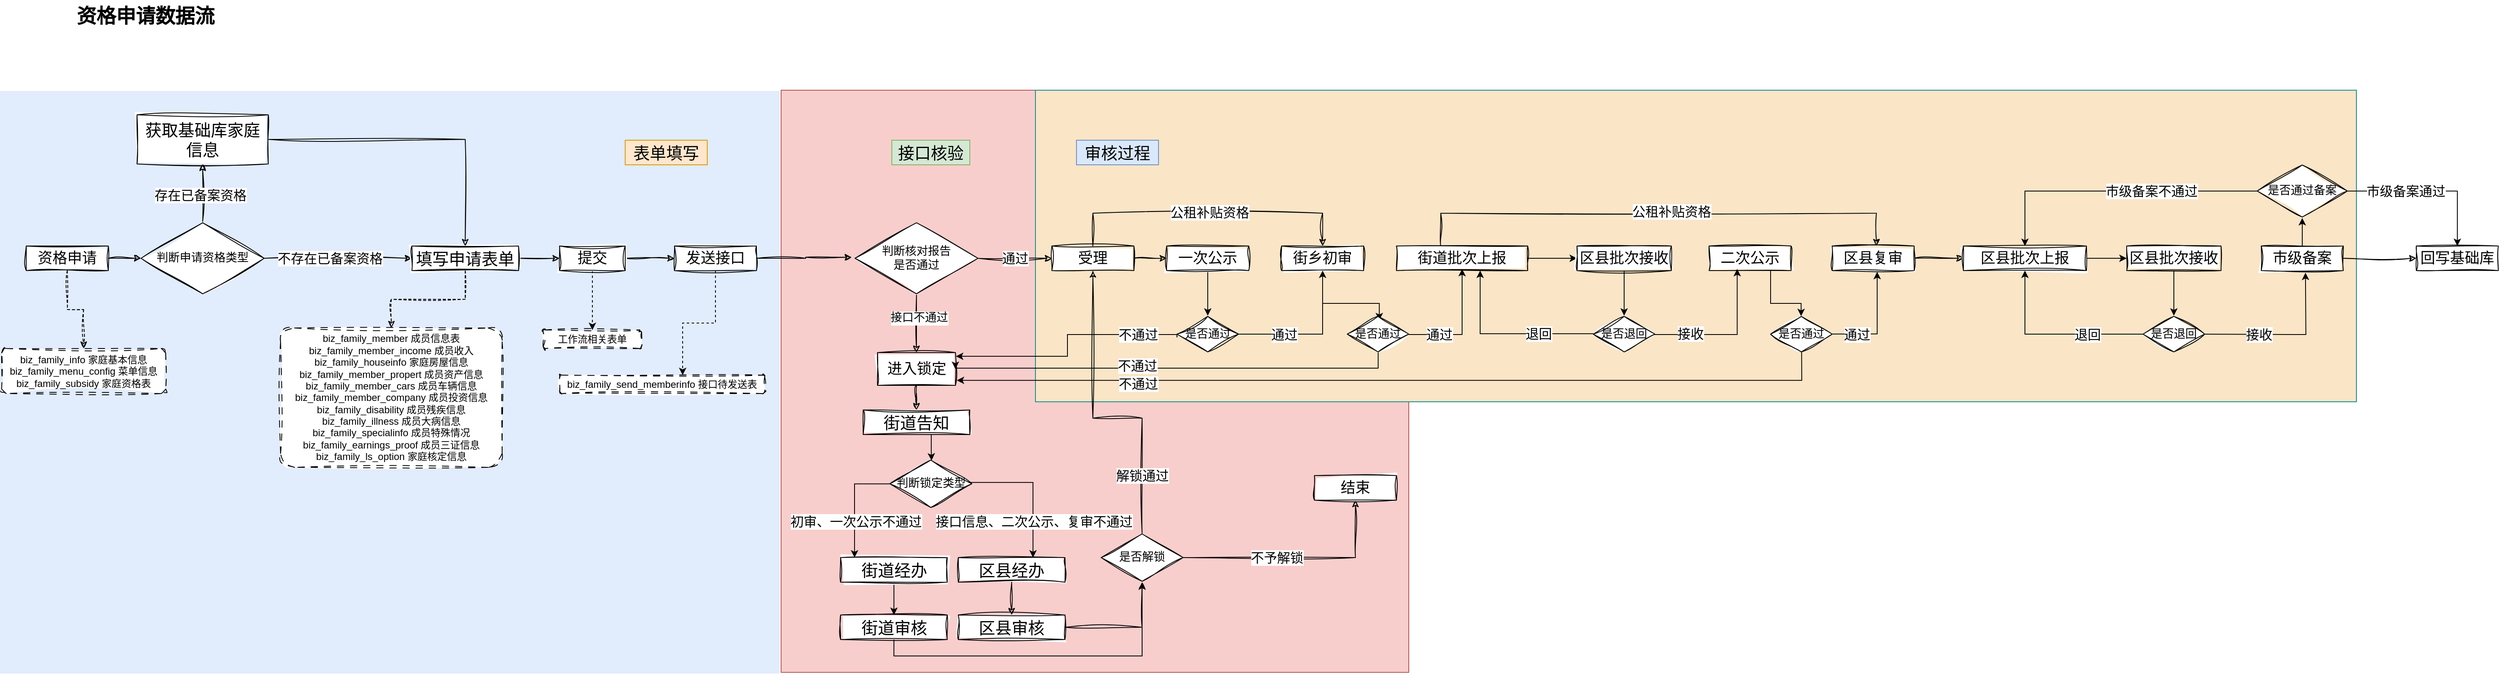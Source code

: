 <mxfile version="21.6.6" type="github">
  <diagram name="第 1 页" id="L3xyPryuT6cQ3fmTiVPL">
    <mxGraphModel dx="2493" dy="1006" grid="1" gridSize="10" guides="1" tooltips="1" connect="1" arrows="1" fold="1" page="1" pageScale="1" pageWidth="850" pageHeight="1100" math="0" shadow="0">
      <root>
        <mxCell id="0" />
        <mxCell id="1" parent="0" />
        <mxCell id="yCfuCtmDYK_FV-YPYzmW-62" value="" style="rounded=0;whiteSpace=wrap;html=1;strokeColor=#b85450;fillColor=#f8cecc;" parent="1" vertex="1">
          <mxGeometry x="600" y="160" width="765" height="710" as="geometry" />
        </mxCell>
        <mxCell id="yCfuCtmDYK_FV-YPYzmW-61" value="" style="rounded=0;whiteSpace=wrap;html=1;strokeColor=#0F8B8D;fontColor=#143642;fillColor=#FAE5C7;" parent="1" vertex="1">
          <mxGeometry x="910" y="160" width="1610" height="380" as="geometry" />
        </mxCell>
        <mxCell id="yCfuCtmDYK_FV-YPYzmW-57" value="" style="rounded=0;whiteSpace=wrap;html=1;dashed=1;opacity=80;fillColor=#dae8fc;strokeColor=#6c8ebf;fillStyle=auto;gradientColor=none;align=left;fontSize=16;strokeWidth=0;" parent="1" vertex="1">
          <mxGeometry x="-351.98" y="161" width="949.98" height="710" as="geometry" />
        </mxCell>
        <mxCell id="1xCJAlItFcg6lwi7AEPt-1" value="资格申请数据流" style="text;strokeColor=none;fillColor=none;html=1;fontSize=24;fontStyle=1;verticalAlign=middle;align=center;sketch=1;curveFitting=1;jiggle=2;fontFamily=Comic Sans MS;" parent="1" vertex="1">
          <mxGeometry x="-270" y="50" width="190" height="40" as="geometry" />
        </mxCell>
        <mxCell id="1xCJAlItFcg6lwi7AEPt-4" style="edgeStyle=orthogonalEdgeStyle;rounded=0;sketch=1;hachureGap=4;jiggle=2;curveFitting=1;orthogonalLoop=1;jettySize=auto;html=1;exitX=1;exitY=0.5;exitDx=0;exitDy=0;fontFamily=Comic Sans MS;fontSize=16;" parent="1" source="yCfuCtmDYK_FV-YPYzmW-40" target="1xCJAlItFcg6lwi7AEPt-3" edge="1">
          <mxGeometry relative="1" as="geometry" />
        </mxCell>
        <mxCell id="yCfuCtmDYK_FV-YPYzmW-42" value="不存在已备案资格" style="edgeLabel;html=1;align=center;verticalAlign=middle;resizable=0;points=[];fontSize=16;fontFamily=Comic Sans MS;" parent="1xCJAlItFcg6lwi7AEPt-4" vertex="1" connectable="0">
          <mxGeometry x="0.073" y="-2" relative="1" as="geometry">
            <mxPoint x="-17" y="-2" as="offset" />
          </mxGeometry>
        </mxCell>
        <mxCell id="vz7TybBeLEqPIu0Ode82-3" value="" style="edgeStyle=orthogonalEdgeStyle;rounded=0;orthogonalLoop=1;jettySize=auto;html=1;dashed=1;sketch=1;curveFitting=1;jiggle=2;" edge="1" parent="1" source="1xCJAlItFcg6lwi7AEPt-2" target="vz7TybBeLEqPIu0Ode82-2">
          <mxGeometry relative="1" as="geometry" />
        </mxCell>
        <mxCell id="1xCJAlItFcg6lwi7AEPt-2" value="资格申请" style="rounded=0;whiteSpace=wrap;html=1;fontSize=18;sketch=1;curveFitting=1;jiggle=2;fontFamily=Comic Sans MS;" parent="1" vertex="1">
          <mxGeometry x="-320" y="350" width="100" height="30" as="geometry" />
        </mxCell>
        <mxCell id="1xCJAlItFcg6lwi7AEPt-7" style="edgeStyle=orthogonalEdgeStyle;rounded=0;sketch=1;hachureGap=4;jiggle=2;curveFitting=1;orthogonalLoop=1;jettySize=auto;html=1;exitX=1;exitY=0.5;exitDx=0;exitDy=0;fontFamily=Comic Sans MS;fontSize=16;" parent="1" source="1xCJAlItFcg6lwi7AEPt-3" target="1xCJAlItFcg6lwi7AEPt-5" edge="1">
          <mxGeometry relative="1" as="geometry" />
        </mxCell>
        <mxCell id="vz7TybBeLEqPIu0Ode82-5" value="" style="edgeStyle=orthogonalEdgeStyle;rounded=0;orthogonalLoop=1;jettySize=auto;html=1;dashed=1;sketch=1;curveFitting=1;jiggle=2;" edge="1" parent="1" source="1xCJAlItFcg6lwi7AEPt-3" target="vz7TybBeLEqPIu0Ode82-4">
          <mxGeometry relative="1" as="geometry" />
        </mxCell>
        <mxCell id="1xCJAlItFcg6lwi7AEPt-3" value="填写申请表单" style="rounded=0;whiteSpace=wrap;html=1;sketch=1;hachureGap=4;jiggle=2;curveFitting=1;fontFamily=Comic Sans MS;fontSize=20;" parent="1" vertex="1">
          <mxGeometry x="150" y="350" width="130" height="30" as="geometry" />
        </mxCell>
        <mxCell id="1xCJAlItFcg6lwi7AEPt-9" style="edgeStyle=orthogonalEdgeStyle;rounded=0;sketch=1;hachureGap=4;jiggle=2;curveFitting=1;orthogonalLoop=1;jettySize=auto;html=1;exitX=1;exitY=0.5;exitDx=0;exitDy=0;entryX=0;entryY=0.5;entryDx=0;entryDy=0;fontFamily=Comic Sans MS;fontSize=16;" parent="1" source="1xCJAlItFcg6lwi7AEPt-5" target="1xCJAlItFcg6lwi7AEPt-8" edge="1">
          <mxGeometry relative="1" as="geometry" />
        </mxCell>
        <mxCell id="vz7TybBeLEqPIu0Ode82-7" value="" style="edgeStyle=orthogonalEdgeStyle;rounded=0;orthogonalLoop=1;jettySize=auto;html=1;fontFamily=Helvetica;fontSize=12;fontColor=default;dashed=1;" edge="1" parent="1" source="1xCJAlItFcg6lwi7AEPt-5" target="vz7TybBeLEqPIu0Ode82-6">
          <mxGeometry relative="1" as="geometry" />
        </mxCell>
        <mxCell id="1xCJAlItFcg6lwi7AEPt-5" value="提交" style="rounded=0;whiteSpace=wrap;html=1;fontSize=18;sketch=1;curveFitting=1;jiggle=2;fontFamily=Comic Sans MS;" parent="1" vertex="1">
          <mxGeometry x="330" y="350" width="80" height="30" as="geometry" />
        </mxCell>
        <mxCell id="1xCJAlItFcg6lwi7AEPt-11" style="edgeStyle=orthogonalEdgeStyle;rounded=0;sketch=1;hachureGap=4;jiggle=2;curveFitting=1;orthogonalLoop=1;jettySize=auto;html=1;exitX=1;exitY=0.5;exitDx=0;exitDy=0;entryX=-0.026;entryY=0.486;entryDx=0;entryDy=0;entryPerimeter=0;fontFamily=Comic Sans MS;fontSize=16;" parent="1" source="1xCJAlItFcg6lwi7AEPt-8" target="1xCJAlItFcg6lwi7AEPt-10" edge="1">
          <mxGeometry relative="1" as="geometry" />
        </mxCell>
        <mxCell id="vz7TybBeLEqPIu0Ode82-9" value="" style="edgeStyle=orthogonalEdgeStyle;rounded=0;orthogonalLoop=1;jettySize=auto;html=1;fontFamily=Helvetica;fontSize=12;fontColor=default;dashed=1;" edge="1" parent="1" source="1xCJAlItFcg6lwi7AEPt-8" target="vz7TybBeLEqPIu0Ode82-8">
          <mxGeometry relative="1" as="geometry">
            <Array as="points">
              <mxPoint x="520" y="444" />
              <mxPoint x="480" y="444" />
            </Array>
          </mxGeometry>
        </mxCell>
        <mxCell id="1xCJAlItFcg6lwi7AEPt-8" value="发送接口" style="rounded=0;whiteSpace=wrap;html=1;fontSize=18;sketch=1;curveFitting=1;jiggle=2;fontFamily=Comic Sans MS;" parent="1" vertex="1">
          <mxGeometry x="470" y="350" width="100" height="30" as="geometry" />
        </mxCell>
        <mxCell id="1xCJAlItFcg6lwi7AEPt-13" value="通过" style="edgeStyle=orthogonalEdgeStyle;rounded=0;sketch=1;hachureGap=4;jiggle=2;curveFitting=1;orthogonalLoop=1;jettySize=auto;html=1;entryX=0;entryY=0.5;entryDx=0;entryDy=0;fontFamily=Comic Sans MS;fontSize=16;" parent="1" source="1xCJAlItFcg6lwi7AEPt-10" target="1xCJAlItFcg6lwi7AEPt-12" edge="1">
          <mxGeometry relative="1" as="geometry" />
        </mxCell>
        <mxCell id="1xCJAlItFcg6lwi7AEPt-15" style="edgeStyle=orthogonalEdgeStyle;rounded=0;sketch=1;hachureGap=4;jiggle=2;curveFitting=1;orthogonalLoop=1;jettySize=auto;html=1;entryX=0.5;entryY=0;entryDx=0;entryDy=0;fontFamily=Comic Sans MS;fontSize=16;" parent="1" source="1xCJAlItFcg6lwi7AEPt-10" target="1xCJAlItFcg6lwi7AEPt-14" edge="1">
          <mxGeometry relative="1" as="geometry" />
        </mxCell>
        <mxCell id="yCfuCtmDYK_FV-YPYzmW-33" value="接口不通过" style="edgeLabel;html=1;align=center;verticalAlign=middle;resizable=0;points=[];fontSize=14;fontFamily=Comic Sans MS;" parent="1xCJAlItFcg6lwi7AEPt-15" vertex="1" connectable="0">
          <mxGeometry x="-0.2" y="3" relative="1" as="geometry">
            <mxPoint as="offset" />
          </mxGeometry>
        </mxCell>
        <mxCell id="1xCJAlItFcg6lwi7AEPt-10" value="判断核对报告&lt;br&gt;是否通过" style="html=1;whiteSpace=wrap;aspect=fixed;shape=isoRectangle;sketch=1;hachureGap=4;jiggle=2;curveFitting=1;fontFamily=Comic Sans MS;fontSize=14;" parent="1" vertex="1">
          <mxGeometry x="690.01" y="320" width="150" height="90" as="geometry" />
        </mxCell>
        <mxCell id="1xCJAlItFcg6lwi7AEPt-22" style="edgeStyle=orthogonalEdgeStyle;rounded=0;sketch=1;hachureGap=4;jiggle=2;curveFitting=1;orthogonalLoop=1;jettySize=auto;html=1;exitX=1;exitY=0.5;exitDx=0;exitDy=0;entryX=0;entryY=0.5;entryDx=0;entryDy=0;fontFamily=Comic Sans MS;fontSize=16;" parent="1" source="1xCJAlItFcg6lwi7AEPt-12" target="1xCJAlItFcg6lwi7AEPt-19" edge="1">
          <mxGeometry relative="1" as="geometry" />
        </mxCell>
        <mxCell id="yCfuCtmDYK_FV-YPYzmW-25" style="edgeStyle=orthogonalEdgeStyle;rounded=0;sketch=1;hachureGap=4;jiggle=2;curveFitting=1;orthogonalLoop=1;jettySize=auto;html=1;exitX=0.5;exitY=0;exitDx=0;exitDy=0;entryX=0.5;entryY=0;entryDx=0;entryDy=0;fontFamily=Comic Sans MS;fontSize=16;" parent="1" target="1xCJAlItFcg6lwi7AEPt-20" edge="1">
          <mxGeometry relative="1" as="geometry">
            <mxPoint x="980" y="350" as="sourcePoint" />
            <mxPoint x="1235" y="350" as="targetPoint" />
            <Array as="points">
              <mxPoint x="980" y="310" />
              <mxPoint x="1260" y="310" />
            </Array>
          </mxGeometry>
        </mxCell>
        <mxCell id="yCfuCtmDYK_FV-YPYzmW-34" value="公租补贴资格" style="edgeLabel;html=1;align=center;verticalAlign=middle;resizable=0;points=[];fontSize=16;fontFamily=Comic Sans MS;" parent="yCfuCtmDYK_FV-YPYzmW-25" vertex="1" connectable="0">
          <mxGeometry x="0.009" y="1" relative="1" as="geometry">
            <mxPoint as="offset" />
          </mxGeometry>
        </mxCell>
        <mxCell id="1xCJAlItFcg6lwi7AEPt-12" value="受理" style="rounded=0;whiteSpace=wrap;html=1;fontSize=18;sketch=1;curveFitting=1;jiggle=2;fontFamily=Comic Sans MS;" parent="1" vertex="1">
          <mxGeometry x="930" y="350" width="100" height="30" as="geometry" />
        </mxCell>
        <mxCell id="yCfuCtmDYK_FV-YPYzmW-6" value="" style="edgeStyle=orthogonalEdgeStyle;rounded=0;sketch=1;hachureGap=4;jiggle=2;curveFitting=1;orthogonalLoop=1;jettySize=auto;html=1;fontFamily=Comic Sans MS;fontSize=16;" parent="1" source="1xCJAlItFcg6lwi7AEPt-14" target="yCfuCtmDYK_FV-YPYzmW-5" edge="1">
          <mxGeometry relative="1" as="geometry" />
        </mxCell>
        <mxCell id="1xCJAlItFcg6lwi7AEPt-14" value="进入锁定" style="rounded=0;whiteSpace=wrap;html=1;fontSize=18;sketch=1;curveFitting=1;jiggle=2;fontFamily=Comic Sans MS;" parent="1" vertex="1">
          <mxGeometry x="717.52" y="480" width="94.99" height="40" as="geometry" />
        </mxCell>
        <mxCell id="vz7TybBeLEqPIu0Ode82-38" style="edgeStyle=orthogonalEdgeStyle;rounded=0;orthogonalLoop=1;jettySize=auto;html=1;exitX=0.5;exitY=1;exitDx=0;exitDy=0;fontFamily=Helvetica;fontSize=12;fontColor=default;" edge="1" parent="1" source="1xCJAlItFcg6lwi7AEPt-19" target="vz7TybBeLEqPIu0Ode82-37">
          <mxGeometry relative="1" as="geometry" />
        </mxCell>
        <mxCell id="1xCJAlItFcg6lwi7AEPt-19" value="一次公示" style="rounded=0;whiteSpace=wrap;html=1;fontSize=18;sketch=1;curveFitting=1;jiggle=2;fontFamily=Comic Sans MS;" parent="1" vertex="1">
          <mxGeometry x="1070" y="350" width="100" height="30" as="geometry" />
        </mxCell>
        <mxCell id="yCfuCtmDYK_FV-YPYzmW-23" style="edgeStyle=orthogonalEdgeStyle;rounded=0;sketch=1;hachureGap=4;jiggle=2;curveFitting=1;orthogonalLoop=1;jettySize=auto;html=1;exitX=0.5;exitY=0;exitDx=0;exitDy=0;fontFamily=Comic Sans MS;fontSize=16;entryX=0.5;entryY=0;entryDx=0;entryDy=0;" parent="1" edge="1">
          <mxGeometry relative="1" as="geometry">
            <mxPoint x="1404" y="350" as="sourcePoint" />
            <mxPoint x="1935" y="350" as="targetPoint" />
            <Array as="points">
              <mxPoint x="1404" y="310" />
              <mxPoint x="1935" y="310" />
            </Array>
          </mxGeometry>
        </mxCell>
        <mxCell id="yCfuCtmDYK_FV-YPYzmW-36" value="公租补贴资格" style="edgeLabel;html=1;align=center;verticalAlign=middle;resizable=0;points=[];fontSize=16;fontFamily=Comic Sans MS;" parent="yCfuCtmDYK_FV-YPYzmW-23" vertex="1" connectable="0">
          <mxGeometry x="-0.033" y="2" relative="1" as="geometry">
            <mxPoint x="25" as="offset" />
          </mxGeometry>
        </mxCell>
        <mxCell id="vz7TybBeLEqPIu0Ode82-45" style="edgeStyle=orthogonalEdgeStyle;rounded=0;orthogonalLoop=1;jettySize=auto;html=1;entryX=0.521;entryY=0.124;entryDx=0;entryDy=0;entryPerimeter=0;fontFamily=Helvetica;fontSize=12;fontColor=default;" edge="1" parent="1" source="1xCJAlItFcg6lwi7AEPt-20" target="vz7TybBeLEqPIu0Ode82-44">
          <mxGeometry relative="1" as="geometry">
            <Array as="points">
              <mxPoint x="1260" y="420" />
              <mxPoint x="1329" y="420" />
            </Array>
          </mxGeometry>
        </mxCell>
        <mxCell id="1xCJAlItFcg6lwi7AEPt-20" value="街乡初审" style="rounded=0;whiteSpace=wrap;html=1;fontSize=18;sketch=1;curveFitting=1;jiggle=2;fontFamily=Comic Sans MS;" parent="1" vertex="1">
          <mxGeometry x="1210" y="350" width="100" height="30" as="geometry" />
        </mxCell>
        <mxCell id="vz7TybBeLEqPIu0Ode82-49" value="" style="edgeStyle=orthogonalEdgeStyle;rounded=0;orthogonalLoop=1;jettySize=auto;html=1;fontFamily=Helvetica;fontSize=12;fontColor=default;" edge="1" parent="1" source="1xCJAlItFcg6lwi7AEPt-21" target="vz7TybBeLEqPIu0Ode82-48">
          <mxGeometry relative="1" as="geometry" />
        </mxCell>
        <mxCell id="1xCJAlItFcg6lwi7AEPt-21" value="街道批次上报" style="rounded=0;whiteSpace=wrap;html=1;fontSize=18;sketch=1;curveFitting=1;jiggle=2;fontFamily=Comic Sans MS;" parent="1" vertex="1">
          <mxGeometry x="1350" y="350" width="160" height="30" as="geometry" />
        </mxCell>
        <mxCell id="vz7TybBeLEqPIu0Ode82-60" style="edgeStyle=orthogonalEdgeStyle;rounded=0;orthogonalLoop=1;jettySize=auto;html=1;exitX=0.75;exitY=1;exitDx=0;exitDy=0;entryX=0.496;entryY=0.012;entryDx=0;entryDy=0;entryPerimeter=0;fontFamily=Helvetica;fontSize=12;fontColor=default;" edge="1" parent="1" source="1xCJAlItFcg6lwi7AEPt-23" target="vz7TybBeLEqPIu0Ode82-59">
          <mxGeometry relative="1" as="geometry">
            <Array as="points">
              <mxPoint x="1806" y="420" />
              <mxPoint x="1843" y="420" />
            </Array>
          </mxGeometry>
        </mxCell>
        <mxCell id="1xCJAlItFcg6lwi7AEPt-23" value="二次公示" style="rounded=0;whiteSpace=wrap;html=1;fontSize=18;sketch=1;curveFitting=1;jiggle=2;fontFamily=Comic Sans MS;" parent="1" vertex="1">
          <mxGeometry x="1731" y="350" width="100" height="30" as="geometry" />
        </mxCell>
        <mxCell id="vz7TybBeLEqPIu0Ode82-92" style="edgeStyle=orthogonalEdgeStyle;rounded=0;orthogonalLoop=1;jettySize=auto;html=1;entryX=0.509;entryY=0.028;entryDx=0;entryDy=0;entryPerimeter=0;fontFamily=Helvetica;fontSize=12;fontColor=default;" edge="1" parent="1" source="yCfuCtmDYK_FV-YPYzmW-5" target="vz7TybBeLEqPIu0Ode82-87">
          <mxGeometry relative="1" as="geometry">
            <Array as="points">
              <mxPoint x="783" y="600" />
              <mxPoint x="783" y="600" />
            </Array>
          </mxGeometry>
        </mxCell>
        <mxCell id="yCfuCtmDYK_FV-YPYzmW-5" value="街道告知" style="rounded=0;whiteSpace=wrap;html=1;sketch=1;hachureGap=4;jiggle=2;curveFitting=1;fontFamily=Comic Sans MS;fontSize=20;" parent="1" vertex="1">
          <mxGeometry x="700.02" y="550" width="130" height="30" as="geometry" />
        </mxCell>
        <mxCell id="yCfuCtmDYK_FV-YPYzmW-11" value="" style="edgeStyle=orthogonalEdgeStyle;rounded=0;sketch=1;hachureGap=4;jiggle=2;curveFitting=1;orthogonalLoop=1;jettySize=auto;html=1;fontFamily=Comic Sans MS;fontSize=16;" parent="1" source="yCfuCtmDYK_FV-YPYzmW-7" target="yCfuCtmDYK_FV-YPYzmW-9" edge="1">
          <mxGeometry relative="1" as="geometry" />
        </mxCell>
        <mxCell id="yCfuCtmDYK_FV-YPYzmW-7" value="区县经办" style="rounded=0;whiteSpace=wrap;html=1;sketch=1;hachureGap=4;jiggle=2;curveFitting=1;fontFamily=Comic Sans MS;fontSize=20;" parent="1" vertex="1">
          <mxGeometry x="816" y="730" width="130" height="30" as="geometry" />
        </mxCell>
        <mxCell id="yCfuCtmDYK_FV-YPYzmW-12" style="edgeStyle=orthogonalEdgeStyle;rounded=0;sketch=1;hachureGap=4;jiggle=2;curveFitting=1;orthogonalLoop=1;jettySize=auto;html=1;entryX=0.5;entryY=1;entryDx=0;entryDy=0;fontFamily=Comic Sans MS;fontSize=16;" parent="1" source="yCfuCtmDYK_FV-YPYzmW-13" target="1xCJAlItFcg6lwi7AEPt-12" edge="1">
          <mxGeometry relative="1" as="geometry">
            <Array as="points">
              <mxPoint x="1040" y="560" />
              <mxPoint x="980" y="560" />
            </Array>
          </mxGeometry>
        </mxCell>
        <mxCell id="yCfuCtmDYK_FV-YPYzmW-15" value="解锁通过" style="edgeLabel;html=1;align=center;verticalAlign=middle;resizable=0;points=[];fontSize=16;fontFamily=Comic Sans MS;" parent="yCfuCtmDYK_FV-YPYzmW-12" vertex="1" connectable="0">
          <mxGeometry x="-0.031" y="-4" relative="1" as="geometry">
            <mxPoint x="44" y="74" as="offset" />
          </mxGeometry>
        </mxCell>
        <mxCell id="yCfuCtmDYK_FV-YPYzmW-9" value="区县审核" style="rounded=0;whiteSpace=wrap;html=1;sketch=1;hachureGap=4;jiggle=2;curveFitting=1;fontFamily=Comic Sans MS;fontSize=20;" parent="1" vertex="1">
          <mxGeometry x="816" y="800" width="130" height="30" as="geometry" />
        </mxCell>
        <mxCell id="yCfuCtmDYK_FV-YPYzmW-14" value="" style="edgeStyle=orthogonalEdgeStyle;rounded=0;sketch=1;hachureGap=4;jiggle=2;curveFitting=1;orthogonalLoop=1;jettySize=auto;html=1;entryX=0.5;entryY=1;entryDx=0;entryDy=0;fontFamily=Comic Sans MS;fontSize=16;" parent="1" source="yCfuCtmDYK_FV-YPYzmW-9" target="yCfuCtmDYK_FV-YPYzmW-13" edge="1">
          <mxGeometry relative="1" as="geometry">
            <mxPoint x="830" y="725" as="sourcePoint" />
            <mxPoint x="980" y="380" as="targetPoint" />
          </mxGeometry>
        </mxCell>
        <mxCell id="yCfuCtmDYK_FV-YPYzmW-18" value="" style="edgeStyle=orthogonalEdgeStyle;rounded=0;sketch=1;hachureGap=4;jiggle=2;curveFitting=1;orthogonalLoop=1;jettySize=auto;html=1;fontFamily=Comic Sans MS;fontSize=16;" parent="1" source="yCfuCtmDYK_FV-YPYzmW-13" target="yCfuCtmDYK_FV-YPYzmW-17" edge="1">
          <mxGeometry relative="1" as="geometry" />
        </mxCell>
        <mxCell id="yCfuCtmDYK_FV-YPYzmW-19" value="不予解锁" style="edgeLabel;html=1;align=center;verticalAlign=middle;resizable=0;points=[];fontSize=16;fontFamily=Comic Sans MS;" parent="yCfuCtmDYK_FV-YPYzmW-18" vertex="1" connectable="0">
          <mxGeometry x="-0.284" y="-1" relative="1" as="geometry">
            <mxPoint x="14" y="-1" as="offset" />
          </mxGeometry>
        </mxCell>
        <mxCell id="yCfuCtmDYK_FV-YPYzmW-13" value="是否解锁" style="html=1;whiteSpace=wrap;aspect=fixed;shape=isoRectangle;sketch=1;hachureGap=4;jiggle=2;curveFitting=1;fontFamily=Comic Sans MS;fontSize=14;" parent="1" vertex="1">
          <mxGeometry x="990" y="700" width="100" height="60" as="geometry" />
        </mxCell>
        <mxCell id="yCfuCtmDYK_FV-YPYzmW-17" value="结束" style="rounded=0;whiteSpace=wrap;html=1;fontSize=18;sketch=1;curveFitting=1;jiggle=2;fontFamily=Comic Sans MS;" parent="1" vertex="1">
          <mxGeometry x="1250" y="630" width="100" height="30" as="geometry" />
        </mxCell>
        <mxCell id="yCfuCtmDYK_FV-YPYzmW-29" value="" style="edgeStyle=orthogonalEdgeStyle;rounded=0;sketch=1;hachureGap=4;jiggle=2;curveFitting=1;orthogonalLoop=1;jettySize=auto;html=1;fontFamily=Comic Sans MS;fontSize=16;" parent="1" source="yCfuCtmDYK_FV-YPYzmW-26" target="yCfuCtmDYK_FV-YPYzmW-28" edge="1">
          <mxGeometry relative="1" as="geometry" />
        </mxCell>
        <mxCell id="yCfuCtmDYK_FV-YPYzmW-26" value="区县复审" style="rounded=0;whiteSpace=wrap;html=1;fontSize=18;sketch=1;curveFitting=1;jiggle=2;fontFamily=Comic Sans MS;" parent="1" vertex="1">
          <mxGeometry x="1881" y="350" width="100" height="30" as="geometry" />
        </mxCell>
        <mxCell id="vz7TybBeLEqPIu0Ode82-69" value="" style="edgeStyle=orthogonalEdgeStyle;rounded=0;orthogonalLoop=1;jettySize=auto;html=1;fontFamily=Helvetica;fontSize=12;fontColor=default;" edge="1" parent="1" source="yCfuCtmDYK_FV-YPYzmW-28" target="vz7TybBeLEqPIu0Ode82-66">
          <mxGeometry relative="1" as="geometry" />
        </mxCell>
        <mxCell id="yCfuCtmDYK_FV-YPYzmW-28" value="区县批次上报" style="rounded=0;whiteSpace=wrap;html=1;fontSize=18;sketch=1;curveFitting=1;jiggle=2;fontFamily=Comic Sans MS;" parent="1" vertex="1">
          <mxGeometry x="2041" y="350" width="150" height="30" as="geometry" />
        </mxCell>
        <mxCell id="yCfuCtmDYK_FV-YPYzmW-50" value="" style="edgeStyle=orthogonalEdgeStyle;rounded=0;sketch=1;hachureGap=4;jiggle=2;curveFitting=1;orthogonalLoop=1;jettySize=auto;html=1;fontFamily=Comic Sans MS;fontSize=16;" parent="1" source="yCfuCtmDYK_FV-YPYzmW-30" target="yCfuCtmDYK_FV-YPYzmW-49" edge="1">
          <mxGeometry relative="1" as="geometry" />
        </mxCell>
        <mxCell id="vz7TybBeLEqPIu0Ode82-77" value="" style="edgeStyle=orthogonalEdgeStyle;rounded=0;orthogonalLoop=1;jettySize=auto;html=1;fontFamily=Helvetica;fontSize=12;fontColor=default;" edge="1" parent="1" source="yCfuCtmDYK_FV-YPYzmW-30" target="vz7TybBeLEqPIu0Ode82-76">
          <mxGeometry relative="1" as="geometry" />
        </mxCell>
        <mxCell id="yCfuCtmDYK_FV-YPYzmW-30" value="市级备案" style="rounded=0;whiteSpace=wrap;html=1;fontSize=18;sketch=1;curveFitting=1;jiggle=2;fontFamily=Comic Sans MS;" parent="1" vertex="1">
          <mxGeometry x="2404" y="350" width="100" height="30" as="geometry" />
        </mxCell>
        <mxCell id="yCfuCtmDYK_FV-YPYzmW-41" value="" style="edgeStyle=orthogonalEdgeStyle;rounded=0;sketch=1;hachureGap=4;jiggle=2;curveFitting=1;orthogonalLoop=1;jettySize=auto;html=1;exitX=1;exitY=0.5;exitDx=0;exitDy=0;fontFamily=Comic Sans MS;fontSize=16;" parent="1" source="1xCJAlItFcg6lwi7AEPt-2" target="yCfuCtmDYK_FV-YPYzmW-40" edge="1">
          <mxGeometry relative="1" as="geometry">
            <mxPoint x="-220" y="365" as="sourcePoint" />
            <mxPoint x="40" y="365" as="targetPoint" />
          </mxGeometry>
        </mxCell>
        <mxCell id="yCfuCtmDYK_FV-YPYzmW-45" value="" style="edgeStyle=orthogonalEdgeStyle;rounded=0;sketch=1;hachureGap=4;jiggle=2;curveFitting=1;orthogonalLoop=1;jettySize=auto;html=1;fontFamily=Comic Sans MS;fontSize=16;" parent="1" source="yCfuCtmDYK_FV-YPYzmW-40" target="yCfuCtmDYK_FV-YPYzmW-44" edge="1">
          <mxGeometry relative="1" as="geometry" />
        </mxCell>
        <mxCell id="yCfuCtmDYK_FV-YPYzmW-47" value="存在已备案资格" style="edgeLabel;html=1;align=center;verticalAlign=middle;resizable=0;points=[];fontSize=16;fontFamily=Comic Sans MS;" parent="yCfuCtmDYK_FV-YPYzmW-45" vertex="1" connectable="0">
          <mxGeometry x="-0.09" y="3" relative="1" as="geometry">
            <mxPoint as="offset" />
          </mxGeometry>
        </mxCell>
        <mxCell id="yCfuCtmDYK_FV-YPYzmW-40" value="判断申请资格类型" style="html=1;whiteSpace=wrap;aspect=fixed;shape=isoRectangle;sketch=1;hachureGap=4;jiggle=2;curveFitting=1;fontFamily=Comic Sans MS;fontSize=14;" parent="1" vertex="1">
          <mxGeometry x="-180" y="320" width="150" height="90" as="geometry" />
        </mxCell>
        <mxCell id="yCfuCtmDYK_FV-YPYzmW-46" style="edgeStyle=orthogonalEdgeStyle;rounded=0;sketch=1;hachureGap=4;jiggle=2;curveFitting=1;orthogonalLoop=1;jettySize=auto;html=1;fontFamily=Comic Sans MS;fontSize=16;" parent="1" source="yCfuCtmDYK_FV-YPYzmW-44" target="1xCJAlItFcg6lwi7AEPt-3" edge="1">
          <mxGeometry relative="1" as="geometry" />
        </mxCell>
        <mxCell id="yCfuCtmDYK_FV-YPYzmW-44" value="获取基础库家庭信息" style="rounded=0;whiteSpace=wrap;html=1;sketch=1;hachureGap=4;jiggle=2;curveFitting=1;fontFamily=Comic Sans MS;fontSize=20;" parent="1" vertex="1">
          <mxGeometry x="-185" y="190" width="160" height="60" as="geometry" />
        </mxCell>
        <mxCell id="yCfuCtmDYK_FV-YPYzmW-49" value="回写基础库" style="rounded=0;whiteSpace=wrap;html=1;fontSize=18;sketch=1;curveFitting=1;jiggle=2;fontFamily=Comic Sans MS;" parent="1" vertex="1">
          <mxGeometry x="2593" y="350" width="100" height="30" as="geometry" />
        </mxCell>
        <mxCell id="yCfuCtmDYK_FV-YPYzmW-58" value="表单填写" style="text;html=1;strokeColor=#d79b00;fillColor=#ffe6cc;align=center;verticalAlign=middle;whiteSpace=wrap;rounded=0;fontSize=20;" parent="1" vertex="1">
          <mxGeometry x="410" y="221" width="100" height="30" as="geometry" />
        </mxCell>
        <mxCell id="yCfuCtmDYK_FV-YPYzmW-63" value="接口核验" style="text;html=1;strokeColor=#82b366;fillColor=#d5e8d4;align=center;verticalAlign=middle;whiteSpace=wrap;rounded=0;fontSize=20;" parent="1" vertex="1">
          <mxGeometry x="735" y="221" width="95" height="30" as="geometry" />
        </mxCell>
        <mxCell id="yCfuCtmDYK_FV-YPYzmW-64" value="审核过程" style="text;html=1;strokeColor=#6c8ebf;fillColor=#dae8fc;align=center;verticalAlign=middle;whiteSpace=wrap;rounded=0;fontSize=20;" parent="1" vertex="1">
          <mxGeometry x="960" y="221" width="100" height="30" as="geometry" />
        </mxCell>
        <mxCell id="vz7TybBeLEqPIu0Ode82-2" value="biz_family_info 家庭基本信息&lt;br&gt;biz_family_menu_config 菜单信息&lt;br&gt;biz_family_subsidy 家庭资格表" style="rounded=1;arcSize=10;whiteSpace=wrap;html=1;align=center;sketch=1;curveFitting=1;jiggle=2;dashed=1;dashPattern=8 8;" vertex="1" parent="1">
          <mxGeometry x="-350" y="475" width="200" height="55" as="geometry" />
        </mxCell>
        <mxCell id="vz7TybBeLEqPIu0Ode82-4" value="biz_family_member 成员信息表&lt;br&gt;biz_family_member_income 成员收入biz_family_houseinfo 家庭房屋信息&lt;br&gt;biz_family_member_propert 成员资产信息&lt;br&gt;biz_family_member_cars 成员车辆信息&lt;br&gt;biz_family_member_company 成员投资信息&lt;br&gt;biz_family_disability 成员残疾信息&lt;br&gt;biz_family_illness 成员大病信息&lt;br&gt;biz_family_specialinfo 成员特殊情况&lt;br&gt;biz_family_earnings_proof 成员三证信息&lt;br&gt;biz_family_ls_option 家庭核定信息" style="rounded=1;arcSize=10;whiteSpace=wrap;html=1;align=center;sketch=1;curveFitting=1;jiggle=2;dashed=1;dashPattern=8 8;" vertex="1" parent="1">
          <mxGeometry x="-10" y="450" width="270" height="170" as="geometry" />
        </mxCell>
        <mxCell id="vz7TybBeLEqPIu0Ode82-6" value="工作流相关表单" style="rounded=1;arcSize=10;whiteSpace=wrap;html=1;align=center;sketch=1;curveFitting=1;jiggle=2;dashed=1;dashPattern=8 8;" vertex="1" parent="1">
          <mxGeometry x="310" y="452.5" width="120" height="22.5" as="geometry" />
        </mxCell>
        <mxCell id="vz7TybBeLEqPIu0Ode82-8" value="biz_family_send_memberinfo 接口待发送表" style="rounded=1;arcSize=10;whiteSpace=wrap;html=1;align=center;sketch=1;curveFitting=1;jiggle=2;dashed=1;dashPattern=8 8;" vertex="1" parent="1">
          <mxGeometry x="330" y="507.5" width="250" height="22.5" as="geometry" />
        </mxCell>
        <mxCell id="vz7TybBeLEqPIu0Ode82-39" style="edgeStyle=orthogonalEdgeStyle;rounded=0;orthogonalLoop=1;jettySize=auto;html=1;entryX=0.5;entryY=1;entryDx=0;entryDy=0;fontFamily=Helvetica;fontSize=12;fontColor=default;" edge="1" parent="1" source="vz7TybBeLEqPIu0Ode82-37" target="1xCJAlItFcg6lwi7AEPt-20">
          <mxGeometry relative="1" as="geometry" />
        </mxCell>
        <mxCell id="vz7TybBeLEqPIu0Ode82-40" value="通过" style="edgeLabel;html=1;align=center;verticalAlign=middle;resizable=0;points=[];fontSize=16;fontFamily=Helvetica;fontColor=default;" vertex="1" connectable="0" parent="vz7TybBeLEqPIu0Ode82-39">
          <mxGeometry x="-0.53" y="1" relative="1" as="geometry">
            <mxPoint x="13" y="1" as="offset" />
          </mxGeometry>
        </mxCell>
        <mxCell id="vz7TybBeLEqPIu0Ode82-42" style="edgeStyle=orthogonalEdgeStyle;rounded=0;orthogonalLoop=1;jettySize=auto;html=1;fontFamily=Helvetica;fontSize=12;fontColor=default;entryX=1.006;entryY=0.113;entryDx=0;entryDy=0;entryPerimeter=0;" edge="1" parent="1" target="1xCJAlItFcg6lwi7AEPt-14">
          <mxGeometry relative="1" as="geometry">
            <mxPoint x="1082.5" y="461.524" as="sourcePoint" />
            <mxPoint x="815.01" y="484" as="targetPoint" />
            <Array as="points">
              <mxPoint x="1083" y="458" />
              <mxPoint x="949" y="458" />
              <mxPoint x="949" y="485" />
            </Array>
          </mxGeometry>
        </mxCell>
        <mxCell id="vz7TybBeLEqPIu0Ode82-43" value="不通过" style="edgeLabel;html=1;align=center;verticalAlign=middle;resizable=0;points=[];fontSize=16;fontFamily=Helvetica;fontColor=default;" vertex="1" connectable="0" parent="vz7TybBeLEqPIu0Ode82-42">
          <mxGeometry x="-0.77" y="3" relative="1" as="geometry">
            <mxPoint x="-17" y="-3" as="offset" />
          </mxGeometry>
        </mxCell>
        <mxCell id="vz7TybBeLEqPIu0Ode82-37" value="是否通过" style="html=1;whiteSpace=wrap;aspect=fixed;shape=isoRectangle;sketch=1;hachureGap=4;jiggle=2;curveFitting=1;fontFamily=Comic Sans MS;fontSize=14;" vertex="1" parent="1">
          <mxGeometry x="1082.5" y="435" width="75" height="45" as="geometry" />
        </mxCell>
        <mxCell id="vz7TybBeLEqPIu0Ode82-46" style="edgeStyle=orthogonalEdgeStyle;rounded=0;orthogonalLoop=1;jettySize=auto;html=1;entryX=0.5;entryY=1;entryDx=0;entryDy=0;fontFamily=Helvetica;fontSize=12;fontColor=default;" edge="1" parent="1">
          <mxGeometry relative="1" as="geometry">
            <mxPoint x="1365" y="458" as="sourcePoint" />
            <mxPoint x="1430" y="378" as="targetPoint" />
            <Array as="points">
              <mxPoint x="1430" y="458" />
            </Array>
          </mxGeometry>
        </mxCell>
        <mxCell id="vz7TybBeLEqPIu0Ode82-57" value="通过" style="edgeLabel;html=1;align=center;verticalAlign=middle;resizable=0;points=[];fontSize=16;fontFamily=Helvetica;fontColor=default;" vertex="1" connectable="0" parent="vz7TybBeLEqPIu0Ode82-46">
          <mxGeometry x="-0.417" y="2" relative="1" as="geometry">
            <mxPoint x="-6" y="2" as="offset" />
          </mxGeometry>
        </mxCell>
        <mxCell id="vz7TybBeLEqPIu0Ode82-47" style="edgeStyle=orthogonalEdgeStyle;rounded=0;orthogonalLoop=1;jettySize=auto;html=1;entryX=1;entryY=0.5;entryDx=0;entryDy=0;fontFamily=Helvetica;fontSize=12;fontColor=default;exitX=0.503;exitY=1;exitDx=0;exitDy=0;exitPerimeter=0;" edge="1" parent="1" source="vz7TybBeLEqPIu0Ode82-44" target="1xCJAlItFcg6lwi7AEPt-14">
          <mxGeometry relative="1" as="geometry">
            <mxPoint x="1327.476" y="484" as="sourcePoint" />
            <mxPoint x="815.01" y="499" as="targetPoint" />
            <Array as="points">
              <mxPoint x="1328" y="499" />
              <mxPoint x="813" y="499" />
            </Array>
          </mxGeometry>
        </mxCell>
        <mxCell id="vz7TybBeLEqPIu0Ode82-58" value="不通过" style="edgeLabel;html=1;align=center;verticalAlign=middle;resizable=0;points=[];fontSize=16;fontFamily=Helvetica;fontColor=default;" vertex="1" connectable="0" parent="vz7TybBeLEqPIu0Ode82-47">
          <mxGeometry x="-0.608" y="2" relative="1" as="geometry">
            <mxPoint x="-208" y="-5" as="offset" />
          </mxGeometry>
        </mxCell>
        <mxCell id="vz7TybBeLEqPIu0Ode82-44" value="是否通过" style="html=1;whiteSpace=wrap;aspect=fixed;shape=isoRectangle;sketch=1;hachureGap=4;jiggle=2;curveFitting=1;fontFamily=Comic Sans MS;fontSize=14;" vertex="1" parent="1">
          <mxGeometry x="1290" y="435" width="75" height="45" as="geometry" />
        </mxCell>
        <mxCell id="vz7TybBeLEqPIu0Ode82-52" value="" style="edgeStyle=orthogonalEdgeStyle;rounded=0;orthogonalLoop=1;jettySize=auto;html=1;fontFamily=Helvetica;fontSize=12;fontColor=default;" edge="1" parent="1" source="vz7TybBeLEqPIu0Ode82-48" target="vz7TybBeLEqPIu0Ode82-51">
          <mxGeometry relative="1" as="geometry" />
        </mxCell>
        <mxCell id="vz7TybBeLEqPIu0Ode82-48" value="区县批次接收" style="rounded=0;whiteSpace=wrap;html=1;fontSize=18;sketch=1;curveFitting=1;jiggle=2;fontFamily=Comic Sans MS;" vertex="1" parent="1">
          <mxGeometry x="1570" y="350" width="115" height="30" as="geometry" />
        </mxCell>
        <mxCell id="vz7TybBeLEqPIu0Ode82-53" style="edgeStyle=orthogonalEdgeStyle;rounded=0;orthogonalLoop=1;jettySize=auto;html=1;entryX=0.553;entryY=0.989;entryDx=0;entryDy=0;entryPerimeter=0;fontFamily=Helvetica;fontSize=12;fontColor=default;" edge="1" parent="1">
          <mxGeometry relative="1" as="geometry">
            <mxPoint x="1644" y="453.378" as="sourcePoint" />
            <mxPoint x="1765.3" y="378.0" as="targetPoint" />
            <Array as="points">
              <mxPoint x="1644" y="458" />
              <mxPoint x="1765" y="458" />
            </Array>
          </mxGeometry>
        </mxCell>
        <mxCell id="vz7TybBeLEqPIu0Ode82-54" value="接收" style="edgeLabel;html=1;align=center;verticalAlign=middle;resizable=0;points=[];fontSize=16;fontFamily=Helvetica;fontColor=default;" vertex="1" connectable="0" parent="vz7TybBeLEqPIu0Ode82-53">
          <mxGeometry x="-0.334" y="1" relative="1" as="geometry">
            <mxPoint as="offset" />
          </mxGeometry>
        </mxCell>
        <mxCell id="vz7TybBeLEqPIu0Ode82-55" style="edgeStyle=orthogonalEdgeStyle;rounded=0;orthogonalLoop=1;jettySize=auto;html=1;fontFamily=Helvetica;fontSize=12;fontColor=default;" edge="1" parent="1" target="1xCJAlItFcg6lwi7AEPt-21">
          <mxGeometry relative="1" as="geometry">
            <mxPoint x="1590" y="457.048" as="sourcePoint" />
            <mxPoint x="1451.6" y="383.14" as="targetPoint" />
            <Array as="points">
              <mxPoint x="1452" y="457" />
            </Array>
          </mxGeometry>
        </mxCell>
        <mxCell id="vz7TybBeLEqPIu0Ode82-56" value="退回" style="edgeLabel;html=1;align=center;verticalAlign=middle;resizable=0;points=[];fontSize=16;fontFamily=Helvetica;fontColor=default;" vertex="1" connectable="0" parent="vz7TybBeLEqPIu0Ode82-55">
          <mxGeometry x="-0.379" y="3" relative="1" as="geometry">
            <mxPoint y="-3" as="offset" />
          </mxGeometry>
        </mxCell>
        <mxCell id="vz7TybBeLEqPIu0Ode82-51" value="是否退回" style="html=1;whiteSpace=wrap;aspect=fixed;shape=isoRectangle;sketch=1;hachureGap=4;jiggle=2;curveFitting=1;fontFamily=Comic Sans MS;fontSize=14;" vertex="1" parent="1">
          <mxGeometry x="1590" y="435" width="75" height="45" as="geometry" />
        </mxCell>
        <mxCell id="vz7TybBeLEqPIu0Ode82-61" style="edgeStyle=orthogonalEdgeStyle;rounded=0;orthogonalLoop=1;jettySize=auto;html=1;entryX=0.549;entryY=1.052;entryDx=0;entryDy=0;fontFamily=Helvetica;fontSize=12;fontColor=default;exitX=1.003;exitY=0.496;exitDx=0;exitDy=0;exitPerimeter=0;entryPerimeter=0;" edge="1" parent="1" source="vz7TybBeLEqPIu0Ode82-59" target="yCfuCtmDYK_FV-YPYzmW-26">
          <mxGeometry relative="1" as="geometry">
            <mxPoint x="1843.476" y="438" as="sourcePoint" />
            <mxPoint x="1931" y="383" as="targetPoint" />
          </mxGeometry>
        </mxCell>
        <mxCell id="vz7TybBeLEqPIu0Ode82-65" value="通过" style="edgeLabel;html=1;align=center;verticalAlign=middle;resizable=0;points=[];fontSize=16;fontFamily=Helvetica;fontColor=default;" vertex="1" connectable="0" parent="vz7TybBeLEqPIu0Ode82-61">
          <mxGeometry x="-0.396" y="-1" relative="1" as="geometry">
            <mxPoint x="-10" y="-1" as="offset" />
          </mxGeometry>
        </mxCell>
        <mxCell id="vz7TybBeLEqPIu0Ode82-63" style="edgeStyle=orthogonalEdgeStyle;rounded=0;orthogonalLoop=1;jettySize=auto;html=1;entryX=1.017;entryY=0.847;entryDx=0;entryDy=0;fontFamily=Helvetica;fontSize=12;fontColor=default;exitX=0.517;exitY=0.976;exitDx=0;exitDy=0;exitPerimeter=0;entryPerimeter=0;" edge="1" parent="1" target="1xCJAlItFcg6lwi7AEPt-14">
          <mxGeometry relative="1" as="geometry">
            <mxPoint x="1843.775" y="478.92" as="sourcePoint" />
            <mxPoint x="817.01" y="514" as="targetPoint" />
            <Array as="points">
              <mxPoint x="1844" y="480" />
              <mxPoint x="1844" y="514" />
            </Array>
          </mxGeometry>
        </mxCell>
        <mxCell id="vz7TybBeLEqPIu0Ode82-64" value="不通过" style="edgeLabel;html=1;align=center;verticalAlign=middle;resizable=0;points=[];fontSize=16;fontFamily=Helvetica;fontColor=default;" vertex="1" connectable="0" parent="vz7TybBeLEqPIu0Ode82-63">
          <mxGeometry x="-0.406" relative="1" as="geometry">
            <mxPoint x="-528" y="4" as="offset" />
          </mxGeometry>
        </mxCell>
        <mxCell id="vz7TybBeLEqPIu0Ode82-59" value="是否通过" style="html=1;whiteSpace=wrap;aspect=fixed;shape=isoRectangle;sketch=1;hachureGap=4;jiggle=2;curveFitting=1;fontFamily=Comic Sans MS;fontSize=14;" vertex="1" parent="1">
          <mxGeometry x="1806" y="435" width="75" height="45" as="geometry" />
        </mxCell>
        <mxCell id="vz7TybBeLEqPIu0Ode82-71" value="" style="edgeStyle=orthogonalEdgeStyle;rounded=0;orthogonalLoop=1;jettySize=auto;html=1;fontFamily=Helvetica;fontSize=12;fontColor=default;" edge="1" parent="1" source="vz7TybBeLEqPIu0Ode82-66" target="vz7TybBeLEqPIu0Ode82-70">
          <mxGeometry relative="1" as="geometry" />
        </mxCell>
        <mxCell id="vz7TybBeLEqPIu0Ode82-66" value="区县批次接收" style="rounded=0;whiteSpace=wrap;html=1;fontSize=18;sketch=1;curveFitting=1;jiggle=2;fontFamily=Comic Sans MS;" vertex="1" parent="1">
          <mxGeometry x="2240" y="350" width="115" height="30" as="geometry" />
        </mxCell>
        <mxCell id="vz7TybBeLEqPIu0Ode82-72" style="edgeStyle=orthogonalEdgeStyle;rounded=0;orthogonalLoop=1;jettySize=auto;html=1;entryX=0.579;entryY=1.086;entryDx=0;entryDy=0;entryPerimeter=0;fontFamily=Helvetica;fontSize=12;fontColor=default;" edge="1" parent="1">
          <mxGeometry relative="1" as="geometry">
            <mxPoint x="2331" y="457.524" as="sourcePoint" />
            <mxPoint x="2457.9" y="382.58" as="targetPoint" />
          </mxGeometry>
        </mxCell>
        <mxCell id="vz7TybBeLEqPIu0Ode82-75" value="接收" style="edgeLabel;html=1;align=center;verticalAlign=middle;resizable=0;points=[];fontSize=16;fontFamily=Helvetica;fontColor=default;" vertex="1" connectable="0" parent="vz7TybBeLEqPIu0Ode82-72">
          <mxGeometry x="-0.254" y="3" relative="1" as="geometry">
            <mxPoint x="-6" y="3" as="offset" />
          </mxGeometry>
        </mxCell>
        <mxCell id="vz7TybBeLEqPIu0Ode82-73" style="edgeStyle=orthogonalEdgeStyle;rounded=0;orthogonalLoop=1;jettySize=auto;html=1;entryX=0.5;entryY=1;entryDx=0;entryDy=0;fontFamily=Helvetica;fontSize=12;fontColor=default;" edge="1" parent="1" source="vz7TybBeLEqPIu0Ode82-70" target="yCfuCtmDYK_FV-YPYzmW-28">
          <mxGeometry relative="1" as="geometry" />
        </mxCell>
        <mxCell id="vz7TybBeLEqPIu0Ode82-74" value="退回" style="edgeLabel;html=1;align=center;verticalAlign=middle;resizable=0;points=[];fontSize=16;fontFamily=Helvetica;fontColor=default;" vertex="1" connectable="0" parent="vz7TybBeLEqPIu0Ode82-73">
          <mxGeometry x="-0.381" y="2" relative="1" as="geometry">
            <mxPoint y="-2" as="offset" />
          </mxGeometry>
        </mxCell>
        <mxCell id="vz7TybBeLEqPIu0Ode82-70" value="是否退回" style="html=1;whiteSpace=wrap;aspect=fixed;shape=isoRectangle;sketch=1;hachureGap=4;jiggle=2;curveFitting=1;fontFamily=Comic Sans MS;fontSize=14;" vertex="1" parent="1">
          <mxGeometry x="2260" y="435" width="75" height="45" as="geometry" />
        </mxCell>
        <mxCell id="vz7TybBeLEqPIu0Ode82-78" style="edgeStyle=orthogonalEdgeStyle;rounded=0;orthogonalLoop=1;jettySize=auto;html=1;entryX=0.5;entryY=0;entryDx=0;entryDy=0;fontFamily=Helvetica;fontSize=12;fontColor=default;" edge="1" parent="1" source="vz7TybBeLEqPIu0Ode82-76" target="yCfuCtmDYK_FV-YPYzmW-28">
          <mxGeometry relative="1" as="geometry" />
        </mxCell>
        <mxCell id="vz7TybBeLEqPIu0Ode82-80" value="市级备案不通过" style="edgeLabel;html=1;align=center;verticalAlign=middle;resizable=0;points=[];fontSize=16;fontFamily=Helvetica;fontColor=default;" vertex="1" connectable="0" parent="vz7TybBeLEqPIu0Ode82-78">
          <mxGeometry x="-0.2" y="-1" relative="1" as="geometry">
            <mxPoint x="11" y="1" as="offset" />
          </mxGeometry>
        </mxCell>
        <mxCell id="vz7TybBeLEqPIu0Ode82-79" style="edgeStyle=orthogonalEdgeStyle;rounded=0;orthogonalLoop=1;jettySize=auto;html=1;entryX=0.5;entryY=0;entryDx=0;entryDy=0;fontFamily=Helvetica;fontSize=12;fontColor=default;" edge="1" parent="1" source="vz7TybBeLEqPIu0Ode82-76" target="yCfuCtmDYK_FV-YPYzmW-49">
          <mxGeometry relative="1" as="geometry" />
        </mxCell>
        <mxCell id="vz7TybBeLEqPIu0Ode82-81" value="市级备案通过" style="edgeLabel;html=1;align=center;verticalAlign=middle;resizable=0;points=[];fontSize=16;fontFamily=Helvetica;fontColor=default;" vertex="1" connectable="0" parent="vz7TybBeLEqPIu0Ode82-79">
          <mxGeometry x="-0.008" y="-2" relative="1" as="geometry">
            <mxPoint x="-29" y="-2" as="offset" />
          </mxGeometry>
        </mxCell>
        <mxCell id="vz7TybBeLEqPIu0Ode82-76" value="是否通过备案" style="html=1;whiteSpace=wrap;aspect=fixed;shape=isoRectangle;sketch=1;hachureGap=4;jiggle=2;curveFitting=1;fontFamily=Comic Sans MS;fontSize=14;" vertex="1" parent="1">
          <mxGeometry x="2399.08" y="250" width="109.83" height="65.9" as="geometry" />
        </mxCell>
        <mxCell id="vz7TybBeLEqPIu0Ode82-85" value="" style="edgeStyle=orthogonalEdgeStyle;rounded=0;orthogonalLoop=1;jettySize=auto;html=1;fontFamily=Helvetica;fontSize=12;fontColor=default;" edge="1" parent="1" source="vz7TybBeLEqPIu0Ode82-82" target="vz7TybBeLEqPIu0Ode82-83">
          <mxGeometry relative="1" as="geometry" />
        </mxCell>
        <mxCell id="vz7TybBeLEqPIu0Ode82-82" value="街道经办" style="rounded=0;whiteSpace=wrap;html=1;sketch=1;hachureGap=4;jiggle=2;curveFitting=1;fontFamily=Comic Sans MS;fontSize=20;" vertex="1" parent="1">
          <mxGeometry x="672.52" y="730" width="130" height="30" as="geometry" />
        </mxCell>
        <mxCell id="vz7TybBeLEqPIu0Ode82-86" style="edgeStyle=orthogonalEdgeStyle;rounded=0;orthogonalLoop=1;jettySize=auto;html=1;exitX=0.5;exitY=1;exitDx=0;exitDy=0;entryX=0.5;entryY=1.006;entryDx=0;entryDy=0;entryPerimeter=0;fontFamily=Helvetica;fontSize=12;fontColor=default;" edge="1" parent="1" source="vz7TybBeLEqPIu0Ode82-83" target="yCfuCtmDYK_FV-YPYzmW-13">
          <mxGeometry relative="1" as="geometry" />
        </mxCell>
        <mxCell id="vz7TybBeLEqPIu0Ode82-83" value="街道审核" style="rounded=0;whiteSpace=wrap;html=1;sketch=1;hachureGap=4;jiggle=2;curveFitting=1;fontFamily=Comic Sans MS;fontSize=20;" vertex="1" parent="1">
          <mxGeometry x="672.52" y="800" width="130" height="30" as="geometry" />
        </mxCell>
        <mxCell id="vz7TybBeLEqPIu0Ode82-91" style="edgeStyle=orthogonalEdgeStyle;rounded=0;orthogonalLoop=1;jettySize=auto;html=1;entryX=0.25;entryY=0;entryDx=0;entryDy=0;fontFamily=Helvetica;fontSize=12;fontColor=default;exitX=0.013;exitY=0.502;exitDx=0;exitDy=0;exitPerimeter=0;" edge="1" parent="1">
          <mxGeometry relative="1" as="geometry">
            <mxPoint x="733.8" y="640.12" as="sourcePoint" />
            <mxPoint x="689.52" y="730" as="targetPoint" />
            <Array as="points">
              <mxPoint x="690" y="640" />
            </Array>
          </mxGeometry>
        </mxCell>
        <mxCell id="vz7TybBeLEqPIu0Ode82-93" value="初审、一次公示不通过" style="edgeLabel;html=1;align=center;verticalAlign=middle;resizable=0;points=[];fontSize=16;fontFamily=Helvetica;fontColor=default;" vertex="1" connectable="0" parent="vz7TybBeLEqPIu0Ode82-91">
          <mxGeometry x="0.319" y="1" relative="1" as="geometry">
            <mxPoint y="1" as="offset" />
          </mxGeometry>
        </mxCell>
        <mxCell id="vz7TybBeLEqPIu0Ode82-94" style="edgeStyle=orthogonalEdgeStyle;rounded=0;orthogonalLoop=1;jettySize=auto;html=1;entryX=0.854;entryY=0.056;entryDx=0;entryDy=0;entryPerimeter=0;fontFamily=Helvetica;fontSize=12;fontColor=default;" edge="1" parent="1">
          <mxGeometry relative="1" as="geometry">
            <mxPoint x="812.51" y="638.35" as="sourcePoint" />
            <mxPoint x="907.03" y="730.0" as="targetPoint" />
            <Array as="points">
              <mxPoint x="907.01" y="638.32" />
            </Array>
          </mxGeometry>
        </mxCell>
        <mxCell id="vz7TybBeLEqPIu0Ode82-95" value="接口信息、二次公示、复审不通过" style="edgeLabel;html=1;align=center;verticalAlign=middle;resizable=0;points=[];fontSize=16;fontFamily=Helvetica;fontColor=default;" vertex="1" connectable="0" parent="vz7TybBeLEqPIu0Ode82-94">
          <mxGeometry x="0.525" y="1" relative="1" as="geometry">
            <mxPoint as="offset" />
          </mxGeometry>
        </mxCell>
        <mxCell id="vz7TybBeLEqPIu0Ode82-87" value="判断锁定类型" style="html=1;whiteSpace=wrap;aspect=fixed;shape=isoRectangle;sketch=1;hachureGap=4;jiggle=2;curveFitting=1;fontFamily=Comic Sans MS;fontSize=14;" vertex="1" parent="1">
          <mxGeometry x="732.5" y="610" width="100" height="60" as="geometry" />
        </mxCell>
      </root>
    </mxGraphModel>
  </diagram>
</mxfile>
